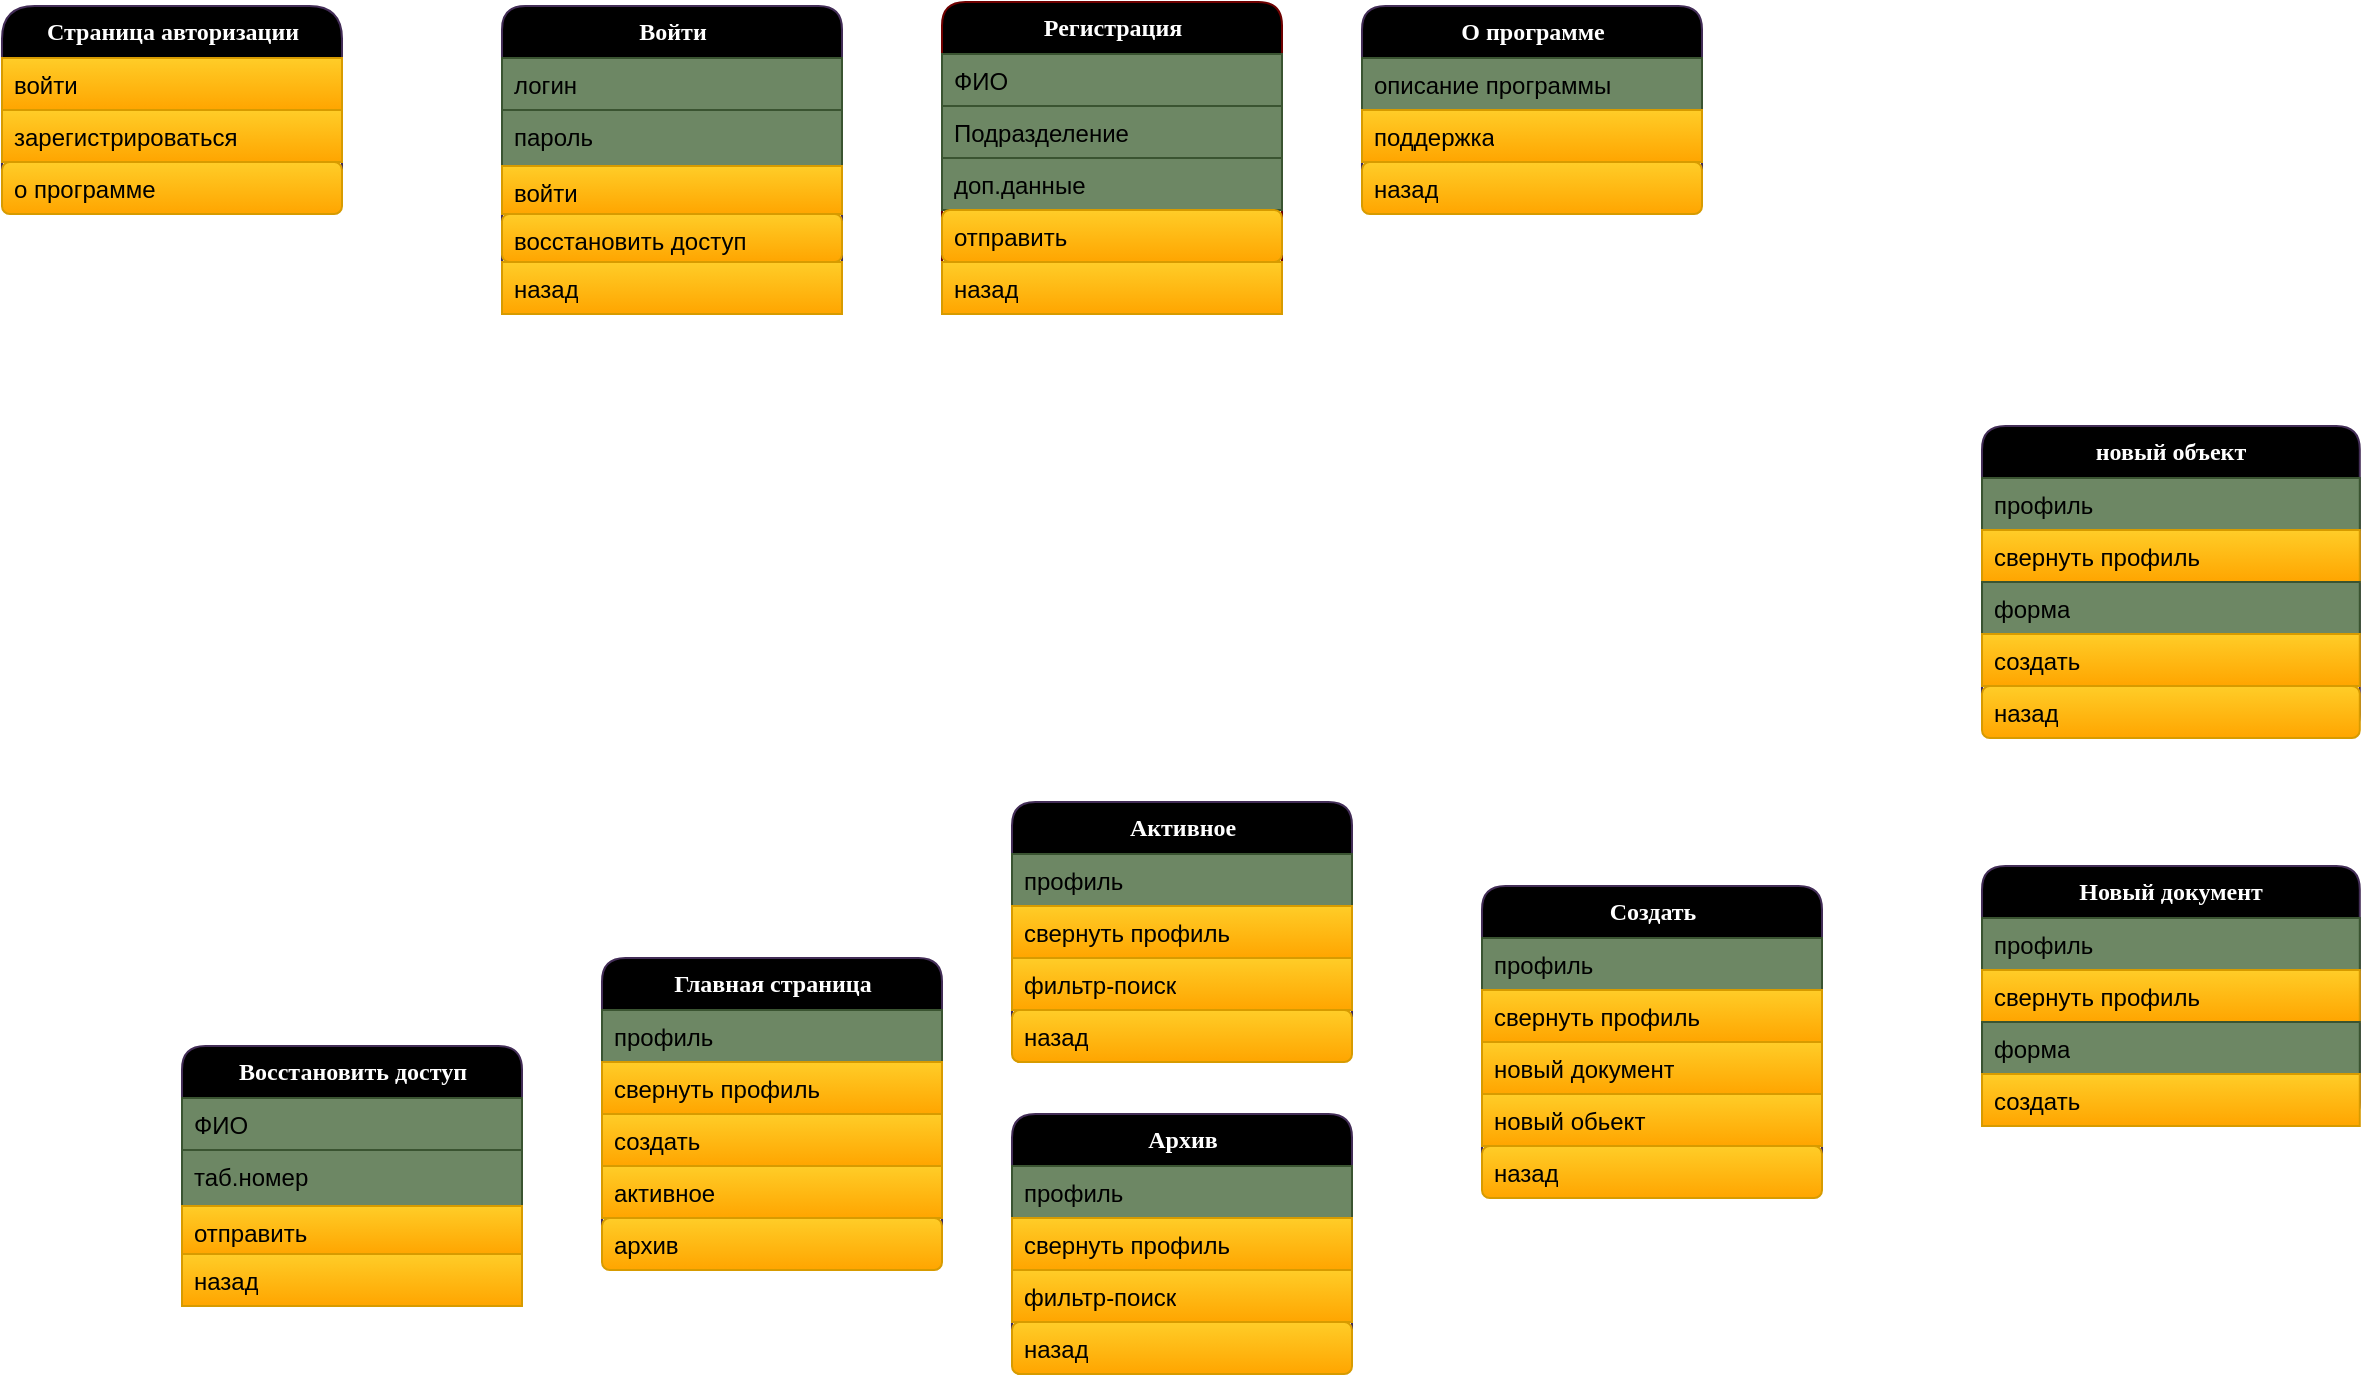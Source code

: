<mxfile version="20.3.0" type="device" pages="3"><diagram id="OkmPxzMBkg4cP26xKXwC" name="Все блоки программы"><mxGraphModel dx="899" dy="564" grid="1" gridSize="10" guides="1" tooltips="1" connect="1" arrows="1" fold="1" page="1" pageScale="1" pageWidth="1169" pageHeight="827" background="#FFFFFF" math="0" shadow="0"><root><mxCell id="0"/><mxCell id="1" style="" parent="0"/><mxCell id="EkNfR-dcNrT0VsUztw0i-1" value="Страница авторизации" style="swimlane;html=1;fontStyle=1;childLayout=stackLayout;horizontal=1;startSize=26;horizontalStack=0;resizeParent=1;resizeLast=0;collapsible=1;marginBottom=0;swimlaneFillColor=#ffffff;align=center;rounded=1;shadow=0;comic=0;labelBackgroundColor=none;strokeWidth=1;fontFamily=Verdana;fontSize=12;fillColor=#000000;fontColor=#ffffff;strokeColor=#432D57;arcSize=21;sketch=0;glass=0;" vertex="1" parent="1"><mxGeometry x="10" y="40" width="170" height="104" as="geometry"><mxRectangle x="350" y="189.95" width="190" height="30" as="alternateBounds"/></mxGeometry></mxCell><mxCell id="EkNfR-dcNrT0VsUztw0i-2" value="войти" style="text;html=1;strokeColor=#d79b00;fillColor=#ffcd28;spacingLeft=4;spacingRight=4;whiteSpace=wrap;overflow=hidden;rotatable=0;points=[[0,0.5],[1,0.5]];portConstraint=eastwest;gradientColor=#ffa500;rounded=0;" vertex="1" parent="EkNfR-dcNrT0VsUztw0i-1"><mxGeometry y="26" width="170" height="26" as="geometry"/></mxCell><mxCell id="EkNfR-dcNrT0VsUztw0i-3" value="зарегистрироваться" style="text;html=1;strokeColor=#d79b00;fillColor=#ffcd28;spacingLeft=4;spacingRight=4;whiteSpace=wrap;overflow=hidden;rotatable=0;points=[[0,0.5],[1,0.5]];portConstraint=eastwest;gradientColor=#ffa500;rounded=0;" vertex="1" parent="EkNfR-dcNrT0VsUztw0i-1"><mxGeometry y="52" width="170" height="26" as="geometry"/></mxCell><mxCell id="EkNfR-dcNrT0VsUztw0i-4" value="о программе" style="text;html=1;strokeColor=#d79b00;fillColor=#ffcd28;spacingLeft=4;spacingRight=4;whiteSpace=wrap;overflow=hidden;rotatable=0;points=[[0,0.5],[1,0.5]];portConstraint=eastwest;gradientColor=#ffa500;rounded=1;" vertex="1" parent="EkNfR-dcNrT0VsUztw0i-1"><mxGeometry y="78" width="170" height="26" as="geometry"/></mxCell><mxCell id="EkNfR-dcNrT0VsUztw0i-5" value="Регистрация" style="swimlane;html=1;fontStyle=1;childLayout=stackLayout;horizontal=1;startSize=26;horizontalStack=0;resizeParent=1;resizeLast=0;collapsible=1;marginBottom=0;swimlaneFillColor=#ffffff;align=center;rounded=1;shadow=0;comic=0;labelBackgroundColor=none;strokeWidth=1;fontFamily=Verdana;fontSize=12;fillColor=#000000;fontColor=#ffffff;strokeColor=#6F0000;" vertex="1" parent="1"><mxGeometry x="480" y="38" width="170" height="156" as="geometry"><mxRectangle x="370" y="140" width="130" height="30" as="alternateBounds"/></mxGeometry></mxCell><mxCell id="EkNfR-dcNrT0VsUztw0i-6" value="ФИО" style="text;html=1;strokeColor=#3A5431;fillColor=#6d8764;spacingLeft=4;spacingRight=4;whiteSpace=wrap;overflow=hidden;rotatable=0;points=[[0,0.5],[1,0.5]];portConstraint=eastwest;fontColor=#000000;" vertex="1" parent="EkNfR-dcNrT0VsUztw0i-5"><mxGeometry y="26" width="170" height="26" as="geometry"/></mxCell><mxCell id="EkNfR-dcNrT0VsUztw0i-7" value="Подразделение" style="text;html=1;strokeColor=#3A5431;fillColor=#6d8764;spacingLeft=4;spacingRight=4;whiteSpace=wrap;overflow=hidden;rotatable=0;points=[[0,0.5],[1,0.5]];portConstraint=eastwest;fontColor=#000000;" vertex="1" parent="EkNfR-dcNrT0VsUztw0i-5"><mxGeometry y="52" width="170" height="26" as="geometry"/></mxCell><mxCell id="EkNfR-dcNrT0VsUztw0i-8" value="доп.данные" style="text;html=1;strokeColor=#3A5431;fillColor=#6d8764;spacingLeft=4;spacingRight=4;whiteSpace=wrap;overflow=hidden;rotatable=0;points=[[0,0.5],[1,0.5]];portConstraint=eastwest;fontColor=#000000;" vertex="1" parent="EkNfR-dcNrT0VsUztw0i-5"><mxGeometry y="78" width="170" height="26" as="geometry"/></mxCell><mxCell id="EkNfR-dcNrT0VsUztw0i-9" value="отправить" style="text;html=1;strokeColor=#d79b00;fillColor=#ffcd28;spacingLeft=4;spacingRight=4;whiteSpace=wrap;overflow=hidden;rotatable=0;points=[[0,0.5],[1,0.5]];portConstraint=eastwest;gradientColor=#ffa500;rounded=1;" vertex="1" parent="EkNfR-dcNrT0VsUztw0i-5"><mxGeometry y="104" width="170" height="26" as="geometry"/></mxCell><mxCell id="EkNfR-dcNrT0VsUztw0i-10" value="назад" style="text;html=1;strokeColor=#d79b00;fillColor=#ffcd28;spacingLeft=4;spacingRight=4;whiteSpace=wrap;overflow=hidden;rotatable=0;points=[[0,0.5],[1,0.5]];portConstraint=eastwest;gradientColor=#ffa500;" vertex="1" parent="EkNfR-dcNrT0VsUztw0i-5"><mxGeometry y="130" width="170" height="26" as="geometry"/></mxCell><mxCell id="EkNfR-dcNrT0VsUztw0i-11" value="Войти" style="swimlane;html=1;fontStyle=1;childLayout=stackLayout;horizontal=1;startSize=26;fillColor=#000000;horizontalStack=0;resizeParent=1;resizeLast=0;collapsible=1;marginBottom=0;swimlaneFillColor=#ffffff;align=center;rounded=1;shadow=0;comic=0;labelBackgroundColor=none;strokeWidth=1;fontFamily=Verdana;fontSize=12;fontColor=#ffffff;strokeColor=#432D57;" vertex="1" parent="1"><mxGeometry x="260" y="40" width="170" height="154" as="geometry"/></mxCell><mxCell id="EkNfR-dcNrT0VsUztw0i-12" value="логин" style="text;html=1;strokeColor=#3A5431;fillColor=#6d8764;spacingLeft=4;spacingRight=4;whiteSpace=wrap;overflow=hidden;rotatable=0;points=[[0,0.5],[1,0.5]];portConstraint=eastwest;fontColor=#000000;" vertex="1" parent="EkNfR-dcNrT0VsUztw0i-11"><mxGeometry y="26" width="170" height="26" as="geometry"/></mxCell><mxCell id="EkNfR-dcNrT0VsUztw0i-13" value="пароль" style="text;html=1;strokeColor=#3A5431;fillColor=#6d8764;spacingLeft=4;spacingRight=4;whiteSpace=wrap;overflow=hidden;rotatable=0;points=[[0,0.5],[1,0.5]];portConstraint=eastwest;fontColor=#000000;" vertex="1" parent="EkNfR-dcNrT0VsUztw0i-11"><mxGeometry y="52" width="170" height="28" as="geometry"/></mxCell><mxCell id="EkNfR-dcNrT0VsUztw0i-14" value="войти" style="text;html=1;strokeColor=#d79b00;fillColor=#ffcd28;spacingLeft=4;spacingRight=4;whiteSpace=wrap;overflow=hidden;rotatable=0;points=[[0,0.5],[1,0.5]];portConstraint=eastwest;gradientColor=#ffa500;" vertex="1" parent="EkNfR-dcNrT0VsUztw0i-11"><mxGeometry y="80" width="170" height="24" as="geometry"/></mxCell><mxCell id="EkNfR-dcNrT0VsUztw0i-15" value="восстановить доступ" style="text;html=1;strokeColor=#d79b00;fillColor=#ffcd28;spacingLeft=4;spacingRight=4;whiteSpace=wrap;overflow=hidden;rotatable=0;points=[[0,0.5],[1,0.5]];portConstraint=eastwest;gradientColor=#ffa500;rounded=1;" vertex="1" parent="EkNfR-dcNrT0VsUztw0i-11"><mxGeometry y="104" width="170" height="24" as="geometry"/></mxCell><mxCell id="EkNfR-dcNrT0VsUztw0i-16" value="назад" style="text;html=1;strokeColor=#d79b00;fillColor=#ffcd28;spacingLeft=4;spacingRight=4;whiteSpace=wrap;overflow=hidden;rotatable=0;points=[[0,0.5],[1,0.5]];portConstraint=eastwest;gradientColor=#ffa500;" vertex="1" parent="EkNfR-dcNrT0VsUztw0i-11"><mxGeometry y="128" width="170" height="26" as="geometry"/></mxCell><mxCell id="EkNfR-dcNrT0VsUztw0i-17" value="О программе" style="swimlane;html=1;fontStyle=1;childLayout=stackLayout;horizontal=1;startSize=26;fillColor=#000000;horizontalStack=0;resizeParent=1;resizeLast=0;collapsible=1;marginBottom=0;swimlaneFillColor=#ffffff;align=center;rounded=1;shadow=0;comic=0;labelBackgroundColor=none;strokeWidth=1;fontFamily=Verdana;fontSize=12;fontColor=#ffffff;strokeColor=#432D57;" vertex="1" parent="1"><mxGeometry x="690" y="40" width="170" height="104" as="geometry"/></mxCell><mxCell id="EkNfR-dcNrT0VsUztw0i-18" value="описание программы" style="text;html=1;strokeColor=#3A5431;fillColor=#6d8764;spacingLeft=4;spacingRight=4;whiteSpace=wrap;overflow=hidden;rotatable=0;points=[[0,0.5],[1,0.5]];portConstraint=eastwest;fontColor=#000000;" vertex="1" parent="EkNfR-dcNrT0VsUztw0i-17"><mxGeometry y="26" width="170" height="26" as="geometry"/></mxCell><mxCell id="EkNfR-dcNrT0VsUztw0i-19" value="поддержка" style="text;html=1;strokeColor=#d79b00;fillColor=#ffcd28;spacingLeft=4;spacingRight=4;whiteSpace=wrap;overflow=hidden;rotatable=0;points=[[0,0.5],[1,0.5]];portConstraint=eastwest;gradientColor=#ffa500;rounded=0;" vertex="1" parent="EkNfR-dcNrT0VsUztw0i-17"><mxGeometry y="52" width="170" height="26" as="geometry"/></mxCell><mxCell id="EkNfR-dcNrT0VsUztw0i-20" value="назад" style="text;html=1;strokeColor=#d79b00;fillColor=#ffcd28;spacingLeft=4;spacingRight=4;whiteSpace=wrap;overflow=hidden;rotatable=0;points=[[0,0.5],[1,0.5]];portConstraint=eastwest;gradientColor=#ffa500;rounded=1;" vertex="1" parent="EkNfR-dcNrT0VsUztw0i-17"><mxGeometry y="78" width="170" height="26" as="geometry"/></mxCell><mxCell id="EkNfR-dcNrT0VsUztw0i-21" value="Главная страница" style="swimlane;html=1;fontStyle=1;childLayout=stackLayout;horizontal=1;startSize=26;fillColor=#000000;horizontalStack=0;resizeParent=1;resizeLast=0;collapsible=1;marginBottom=0;swimlaneFillColor=#ffffff;align=center;rounded=1;shadow=0;comic=0;labelBackgroundColor=none;strokeWidth=1;fontFamily=Verdana;fontSize=12;fontColor=#ffffff;strokeColor=#432D57;" vertex="1" parent="1"><mxGeometry x="310" y="516" width="170" height="156" as="geometry"><mxRectangle x="150" y="300" width="160" height="30" as="alternateBounds"/></mxGeometry></mxCell><mxCell id="EkNfR-dcNrT0VsUztw0i-22" value="профиль" style="text;html=1;strokeColor=#3A5431;fillColor=#6d8764;spacingLeft=4;spacingRight=4;whiteSpace=wrap;overflow=hidden;rotatable=0;points=[[0,0.5],[1,0.5]];portConstraint=eastwest;fontColor=#000000;" vertex="1" parent="EkNfR-dcNrT0VsUztw0i-21"><mxGeometry y="26" width="170" height="26" as="geometry"/></mxCell><mxCell id="EkNfR-dcNrT0VsUztw0i-23" value="свернуть профиль" style="text;html=1;strokeColor=#d79b00;fillColor=#ffcd28;spacingLeft=4;spacingRight=4;whiteSpace=wrap;overflow=hidden;rotatable=0;points=[[0,0.5],[1,0.5]];portConstraint=eastwest;gradientColor=#ffa500;" vertex="1" parent="EkNfR-dcNrT0VsUztw0i-21"><mxGeometry y="52" width="170" height="26" as="geometry"/></mxCell><mxCell id="EkNfR-dcNrT0VsUztw0i-24" value="создать" style="text;html=1;strokeColor=#d79b00;fillColor=#ffcd28;spacingLeft=4;spacingRight=4;whiteSpace=wrap;overflow=hidden;rotatable=0;points=[[0,0.5],[1,0.5]];portConstraint=eastwest;gradientColor=#ffa500;" vertex="1" parent="EkNfR-dcNrT0VsUztw0i-21"><mxGeometry y="78" width="170" height="26" as="geometry"/></mxCell><mxCell id="EkNfR-dcNrT0VsUztw0i-25" value="активное" style="text;html=1;strokeColor=#d79b00;fillColor=#ffcd28;spacingLeft=4;spacingRight=4;whiteSpace=wrap;overflow=hidden;rotatable=0;points=[[0,0.5],[1,0.5]];portConstraint=eastwest;gradientColor=#ffa500;" vertex="1" parent="EkNfR-dcNrT0VsUztw0i-21"><mxGeometry y="104" width="170" height="26" as="geometry"/></mxCell><mxCell id="EkNfR-dcNrT0VsUztw0i-26" value="архив" style="text;html=1;strokeColor=#d79b00;fillColor=#ffcd28;spacingLeft=4;spacingRight=4;whiteSpace=wrap;overflow=hidden;rotatable=0;points=[[0,0.5],[1,0.5]];portConstraint=eastwest;gradientColor=#ffa500;rounded=1;" vertex="1" parent="EkNfR-dcNrT0VsUztw0i-21"><mxGeometry y="130" width="170" height="26" as="geometry"/></mxCell><mxCell id="EkNfR-dcNrT0VsUztw0i-27" value="Активное" style="swimlane;html=1;fontStyle=1;childLayout=stackLayout;horizontal=1;startSize=26;fillColor=#000000;horizontalStack=0;resizeParent=1;resizeLast=0;collapsible=1;marginBottom=0;swimlaneFillColor=#ffffff;align=center;rounded=1;shadow=0;comic=0;labelBackgroundColor=none;strokeWidth=1;fontFamily=Verdana;fontSize=12;fontColor=#ffffff;strokeColor=#432D57;" vertex="1" parent="1"><mxGeometry x="515" y="438" width="170" height="130" as="geometry"/></mxCell><mxCell id="EkNfR-dcNrT0VsUztw0i-28" value="профиль" style="text;html=1;strokeColor=#3A5431;fillColor=#6d8764;spacingLeft=4;spacingRight=4;whiteSpace=wrap;overflow=hidden;rotatable=0;points=[[0,0.5],[1,0.5]];portConstraint=eastwest;fontColor=#000000;" vertex="1" parent="EkNfR-dcNrT0VsUztw0i-27"><mxGeometry y="26" width="170" height="26" as="geometry"/></mxCell><mxCell id="EkNfR-dcNrT0VsUztw0i-29" value="свернуть профиль" style="text;html=1;strokeColor=#d79b00;fillColor=#ffcd28;spacingLeft=4;spacingRight=4;whiteSpace=wrap;overflow=hidden;rotatable=0;points=[[0,0.5],[1,0.5]];portConstraint=eastwest;gradientColor=#ffa500;" vertex="1" parent="EkNfR-dcNrT0VsUztw0i-27"><mxGeometry y="52" width="170" height="26" as="geometry"/></mxCell><mxCell id="EkNfR-dcNrT0VsUztw0i-30" value="фильтр-поиск" style="text;html=1;strokeColor=#d79b00;fillColor=#ffcd28;spacingLeft=4;spacingRight=4;whiteSpace=wrap;overflow=hidden;rotatable=0;points=[[0,0.5],[1,0.5]];portConstraint=eastwest;gradientColor=#ffa500;rounded=0;" vertex="1" parent="EkNfR-dcNrT0VsUztw0i-27"><mxGeometry y="78" width="170" height="26" as="geometry"/></mxCell><mxCell id="EkNfR-dcNrT0VsUztw0i-31" value="назад" style="text;html=1;strokeColor=#d79b00;fillColor=#ffcd28;spacingLeft=4;spacingRight=4;whiteSpace=wrap;overflow=hidden;rotatable=0;points=[[0,0.5],[1,0.5]];portConstraint=eastwest;gradientColor=#ffa500;rounded=1;" vertex="1" parent="EkNfR-dcNrT0VsUztw0i-27"><mxGeometry y="104" width="170" height="26" as="geometry"/></mxCell><mxCell id="EkNfR-dcNrT0VsUztw0i-32" value="Архив" style="swimlane;html=1;fontStyle=1;childLayout=stackLayout;horizontal=1;startSize=26;fillColor=#000000;horizontalStack=0;resizeParent=1;resizeLast=0;collapsible=1;marginBottom=0;swimlaneFillColor=#ffffff;align=center;rounded=1;shadow=0;comic=0;labelBackgroundColor=none;strokeWidth=1;fontFamily=Verdana;fontSize=12;fontColor=#ffffff;strokeColor=#432D57;" vertex="1" parent="1"><mxGeometry x="515" y="594" width="170" height="130" as="geometry"/></mxCell><mxCell id="EkNfR-dcNrT0VsUztw0i-33" value="профиль" style="text;html=1;strokeColor=#3A5431;fillColor=#6d8764;spacingLeft=4;spacingRight=4;whiteSpace=wrap;overflow=hidden;rotatable=0;points=[[0,0.5],[1,0.5]];portConstraint=eastwest;fontColor=#000000;" vertex="1" parent="EkNfR-dcNrT0VsUztw0i-32"><mxGeometry y="26" width="170" height="26" as="geometry"/></mxCell><mxCell id="EkNfR-dcNrT0VsUztw0i-34" value="свернуть профиль" style="text;html=1;strokeColor=#d79b00;fillColor=#ffcd28;spacingLeft=4;spacingRight=4;whiteSpace=wrap;overflow=hidden;rotatable=0;points=[[0,0.5],[1,0.5]];portConstraint=eastwest;gradientColor=#ffa500;" vertex="1" parent="EkNfR-dcNrT0VsUztw0i-32"><mxGeometry y="52" width="170" height="26" as="geometry"/></mxCell><mxCell id="EkNfR-dcNrT0VsUztw0i-35" value="фильтр-поиск" style="text;html=1;strokeColor=#d79b00;fillColor=#ffcd28;spacingLeft=4;spacingRight=4;whiteSpace=wrap;overflow=hidden;rotatable=0;points=[[0,0.5],[1,0.5]];portConstraint=eastwest;gradientColor=#ffa500;" vertex="1" parent="EkNfR-dcNrT0VsUztw0i-32"><mxGeometry y="78" width="170" height="26" as="geometry"/></mxCell><mxCell id="EkNfR-dcNrT0VsUztw0i-36" value="назад" style="text;html=1;strokeColor=#d79b00;fillColor=#ffcd28;spacingLeft=4;spacingRight=4;whiteSpace=wrap;overflow=hidden;rotatable=0;points=[[0,0.5],[1,0.5]];portConstraint=eastwest;gradientColor=#ffa500;rounded=1;" vertex="1" parent="EkNfR-dcNrT0VsUztw0i-32"><mxGeometry y="104" width="170" height="26" as="geometry"/></mxCell><mxCell id="EkNfR-dcNrT0VsUztw0i-37" value="Создать" style="swimlane;html=1;fontStyle=1;childLayout=stackLayout;horizontal=1;startSize=26;fillColor=#000000;horizontalStack=0;resizeParent=1;resizeLast=0;collapsible=1;marginBottom=0;swimlaneFillColor=#ffffff;align=center;rounded=1;shadow=0;comic=0;labelBackgroundColor=none;strokeWidth=1;fontFamily=Verdana;fontSize=12;fontColor=#ffffff;strokeColor=#432D57;" vertex="1" parent="1"><mxGeometry x="750" y="480" width="170" height="156" as="geometry"><mxRectangle x="320" y="240" width="100" height="30" as="alternateBounds"/></mxGeometry></mxCell><mxCell id="EkNfR-dcNrT0VsUztw0i-38" value="профиль" style="text;html=1;strokeColor=#3A5431;fillColor=#6d8764;spacingLeft=4;spacingRight=4;whiteSpace=wrap;overflow=hidden;rotatable=0;points=[[0,0.5],[1,0.5]];portConstraint=eastwest;fontColor=#000000;" vertex="1" parent="EkNfR-dcNrT0VsUztw0i-37"><mxGeometry y="26" width="170" height="26" as="geometry"/></mxCell><mxCell id="EkNfR-dcNrT0VsUztw0i-39" value="свернуть профиль" style="text;html=1;strokeColor=#d79b00;fillColor=#ffcd28;spacingLeft=4;spacingRight=4;whiteSpace=wrap;overflow=hidden;rotatable=0;points=[[0,0.5],[1,0.5]];portConstraint=eastwest;gradientColor=#ffa500;" vertex="1" parent="EkNfR-dcNrT0VsUztw0i-37"><mxGeometry y="52" width="170" height="26" as="geometry"/></mxCell><mxCell id="EkNfR-dcNrT0VsUztw0i-40" value="новый документ" style="text;html=1;strokeColor=#d79b00;fillColor=#ffcd28;spacingLeft=4;spacingRight=4;whiteSpace=wrap;overflow=hidden;rotatable=0;points=[[0,0.5],[1,0.5]];portConstraint=eastwest;gradientColor=#ffa500;" vertex="1" parent="EkNfR-dcNrT0VsUztw0i-37"><mxGeometry y="78" width="170" height="26" as="geometry"/></mxCell><mxCell id="EkNfR-dcNrT0VsUztw0i-41" value="новый обьект" style="text;html=1;strokeColor=#d79b00;fillColor=#ffcd28;spacingLeft=4;spacingRight=4;whiteSpace=wrap;overflow=hidden;rotatable=0;points=[[0,0.5],[1,0.5]];portConstraint=eastwest;gradientColor=#ffa500;rounded=0;" vertex="1" parent="EkNfR-dcNrT0VsUztw0i-37"><mxGeometry y="104" width="170" height="26" as="geometry"/></mxCell><mxCell id="EkNfR-dcNrT0VsUztw0i-42" value="назад" style="text;html=1;strokeColor=#d79b00;fillColor=#ffcd28;spacingLeft=4;spacingRight=4;whiteSpace=wrap;overflow=hidden;rotatable=0;points=[[0,0.5],[1,0.5]];portConstraint=eastwest;gradientColor=#ffa500;rounded=1;" vertex="1" parent="EkNfR-dcNrT0VsUztw0i-37"><mxGeometry y="130" width="170" height="26" as="geometry"/></mxCell><mxCell id="EkNfR-dcNrT0VsUztw0i-43" value="Новый документ" style="swimlane;html=1;fontStyle=1;childLayout=stackLayout;horizontal=1;startSize=26;fillColor=#000000;horizontalStack=0;resizeParent=1;resizeLast=0;collapsible=1;marginBottom=0;swimlaneFillColor=#ffffff;align=center;rounded=1;shadow=0;comic=0;labelBackgroundColor=none;strokeWidth=1;fontFamily=Verdana;fontSize=12;fontColor=#ffffff;strokeColor=#432D57;" vertex="1" parent="1"><mxGeometry x="1000.004" y="470" width="188.889" height="130" as="geometry"/></mxCell><mxCell id="EkNfR-dcNrT0VsUztw0i-44" value="профиль" style="text;html=1;strokeColor=#3A5431;fillColor=#6d8764;spacingLeft=4;spacingRight=4;whiteSpace=wrap;overflow=hidden;rotatable=0;points=[[0,0.5],[1,0.5]];portConstraint=eastwest;fontColor=#000000;" vertex="1" parent="EkNfR-dcNrT0VsUztw0i-43"><mxGeometry y="26" width="188.889" height="26" as="geometry"/></mxCell><mxCell id="EkNfR-dcNrT0VsUztw0i-45" value="свернуть профиль" style="text;html=1;strokeColor=#d79b00;fillColor=#ffcd28;spacingLeft=4;spacingRight=4;whiteSpace=wrap;overflow=hidden;rotatable=0;points=[[0,0.5],[1,0.5]];portConstraint=eastwest;gradientColor=#ffa500;" vertex="1" parent="EkNfR-dcNrT0VsUztw0i-43"><mxGeometry y="52" width="188.889" height="26" as="geometry"/></mxCell><mxCell id="EkNfR-dcNrT0VsUztw0i-46" value="форма" style="text;html=1;strokeColor=#3A5431;fillColor=#6d8764;spacingLeft=4;spacingRight=4;whiteSpace=wrap;overflow=hidden;rotatable=0;points=[[0,0.5],[1,0.5]];portConstraint=eastwest;fontColor=#000000;" vertex="1" parent="EkNfR-dcNrT0VsUztw0i-43"><mxGeometry y="78" width="188.889" height="26" as="geometry"/></mxCell><mxCell id="EkNfR-dcNrT0VsUztw0i-47" value="создать" style="text;html=1;strokeColor=#d79b00;fillColor=#ffcd28;spacingLeft=4;spacingRight=4;whiteSpace=wrap;overflow=hidden;rotatable=0;points=[[0,0.5],[1,0.5]];portConstraint=eastwest;gradientColor=#ffa500;" vertex="1" parent="EkNfR-dcNrT0VsUztw0i-43"><mxGeometry y="104" width="188.889" height="26" as="geometry"/></mxCell><mxCell id="EkNfR-dcNrT0VsUztw0i-48" value="новый объект" style="swimlane;html=1;fontStyle=1;childLayout=stackLayout;horizontal=1;startSize=26;fillColor=#000000;horizontalStack=0;resizeParent=1;resizeLast=0;collapsible=1;marginBottom=0;swimlaneFillColor=#ffffff;align=center;rounded=1;shadow=0;comic=0;labelBackgroundColor=none;strokeWidth=1;fontFamily=Verdana;fontSize=12;fontColor=#ffffff;strokeColor=#432D57;" vertex="1" parent="1"><mxGeometry x="1000.004" y="250" width="188.889" height="156" as="geometry"/></mxCell><mxCell id="EkNfR-dcNrT0VsUztw0i-49" value="профиль" style="text;html=1;strokeColor=#3A5431;fillColor=#6d8764;spacingLeft=4;spacingRight=4;whiteSpace=wrap;overflow=hidden;rotatable=0;points=[[0,0.5],[1,0.5]];portConstraint=eastwest;fontColor=#000000;" vertex="1" parent="EkNfR-dcNrT0VsUztw0i-48"><mxGeometry y="26" width="188.889" height="26" as="geometry"/></mxCell><mxCell id="EkNfR-dcNrT0VsUztw0i-50" value="свернуть профиль" style="text;html=1;strokeColor=#d79b00;fillColor=#ffcd28;spacingLeft=4;spacingRight=4;whiteSpace=wrap;overflow=hidden;rotatable=0;points=[[0,0.5],[1,0.5]];portConstraint=eastwest;gradientColor=#ffa500;" vertex="1" parent="EkNfR-dcNrT0VsUztw0i-48"><mxGeometry y="52" width="188.889" height="26" as="geometry"/></mxCell><mxCell id="EkNfR-dcNrT0VsUztw0i-51" value="форма" style="text;html=1;strokeColor=#3A5431;fillColor=#6d8764;spacingLeft=4;spacingRight=4;whiteSpace=wrap;overflow=hidden;rotatable=0;points=[[0,0.5],[1,0.5]];portConstraint=eastwest;fontColor=#000000;gradientColor=none;" vertex="1" parent="EkNfR-dcNrT0VsUztw0i-48"><mxGeometry y="78" width="188.889" height="26" as="geometry"/></mxCell><mxCell id="EkNfR-dcNrT0VsUztw0i-52" value="создать" style="text;html=1;strokeColor=#d79b00;fillColor=#ffcd28;spacingLeft=4;spacingRight=4;whiteSpace=wrap;overflow=hidden;rotatable=0;points=[[0,0.5],[1,0.5]];portConstraint=eastwest;gradientColor=#ffa500;" vertex="1" parent="EkNfR-dcNrT0VsUztw0i-48"><mxGeometry y="104" width="188.889" height="26" as="geometry"/></mxCell><mxCell id="EkNfR-dcNrT0VsUztw0i-53" value="назад" style="text;html=1;strokeColor=#d79b00;fillColor=#ffcd28;spacingLeft=4;spacingRight=4;whiteSpace=wrap;overflow=hidden;rotatable=0;points=[[0,0.5],[1,0.5]];portConstraint=eastwest;gradientColor=#ffa500;rounded=1;" vertex="1" parent="EkNfR-dcNrT0VsUztw0i-48"><mxGeometry y="130" width="188.889" height="26" as="geometry"/></mxCell><mxCell id="EkNfR-dcNrT0VsUztw0i-60" value="Восстановить доступ" style="swimlane;html=1;fontStyle=1;childLayout=stackLayout;horizontal=1;startSize=26;fillColor=#000000;horizontalStack=0;resizeParent=1;resizeLast=0;collapsible=1;marginBottom=0;swimlaneFillColor=#ffffff;align=center;rounded=1;shadow=0;comic=0;labelBackgroundColor=none;strokeWidth=1;fontFamily=Verdana;fontSize=12;fontColor=#ffffff;strokeColor=#432D57;" vertex="1" parent="1"><mxGeometry x="100" y="560" width="170" height="130" as="geometry"/></mxCell><mxCell id="EkNfR-dcNrT0VsUztw0i-61" value="ФИО" style="text;html=1;strokeColor=#3A5431;fillColor=#6d8764;spacingLeft=4;spacingRight=4;whiteSpace=wrap;overflow=hidden;rotatable=0;points=[[0,0.5],[1,0.5]];portConstraint=eastwest;fontColor=#000000;" vertex="1" parent="EkNfR-dcNrT0VsUztw0i-60"><mxGeometry y="26" width="170" height="26" as="geometry"/></mxCell><mxCell id="EkNfR-dcNrT0VsUztw0i-62" value="таб.номер" style="text;html=1;strokeColor=#3A5431;fillColor=#6d8764;spacingLeft=4;spacingRight=4;whiteSpace=wrap;overflow=hidden;rotatable=0;points=[[0,0.5],[1,0.5]];portConstraint=eastwest;fontColor=#000000;" vertex="1" parent="EkNfR-dcNrT0VsUztw0i-60"><mxGeometry y="52" width="170" height="28" as="geometry"/></mxCell><mxCell id="EkNfR-dcNrT0VsUztw0i-63" value="отправить" style="text;html=1;strokeColor=#d79b00;fillColor=#ffcd28;spacingLeft=4;spacingRight=4;whiteSpace=wrap;overflow=hidden;rotatable=0;points=[[0,0.5],[1,0.5]];portConstraint=eastwest;gradientColor=#ffa500;" vertex="1" parent="EkNfR-dcNrT0VsUztw0i-60"><mxGeometry y="80" width="170" height="24" as="geometry"/></mxCell><mxCell id="EkNfR-dcNrT0VsUztw0i-65" value="назад" style="text;html=1;strokeColor=#d79b00;fillColor=#ffcd28;spacingLeft=4;spacingRight=4;whiteSpace=wrap;overflow=hidden;rotatable=0;points=[[0,0.5],[1,0.5]];portConstraint=eastwest;gradientColor=#ffa500;" vertex="1" parent="EkNfR-dcNrT0VsUztw0i-60"><mxGeometry y="104" width="170" height="26" as="geometry"/></mxCell><mxCell id="pV6yUFN4GVtwUTCz9K9W-1" value="Связь" parent="0"/></root></mxGraphModel></diagram><diagram id="b5jTI57t24XSjJOxfian" name="Авторизация"><mxGraphModel dx="1391" dy="825" grid="0" gridSize="10" guides="1" tooltips="1" connect="1" arrows="1" fold="1" page="1" pageScale="1" pageWidth="1169" pageHeight="827" math="0" shadow="0"><root><mxCell id="0"/><mxCell id="1" parent="0"/><mxCell id="lwy7x8JIr1IvDuRHk7dA-23" value="слой авторизации" parent="0"/><mxCell id="seNjxD811hpYEb4UrXMy-1" style="edgeStyle=orthogonalEdgeStyle;rounded=0;orthogonalLoop=1;jettySize=auto;html=1;exitX=0.5;exitY=0;exitDx=0;exitDy=0;entryX=0.5;entryY=0;entryDx=0;entryDy=0;" edge="1" parent="lwy7x8JIr1IvDuRHk7dA-23" source="lwy7x8JIr1IvDuRHk7dA-24" target="lwy7x8JIr1IvDuRHk7dA-34"><mxGeometry relative="1" as="geometry"/></mxCell><mxCell id="lwy7x8JIr1IvDuRHk7dA-24" value="Страница авторизации" style="swimlane;html=1;fontStyle=1;childLayout=stackLayout;horizontal=1;startSize=26;horizontalStack=0;resizeParent=1;resizeLast=0;collapsible=1;marginBottom=0;swimlaneFillColor=#ffffff;align=center;rounded=1;shadow=0;comic=0;labelBackgroundColor=none;strokeWidth=1;fontFamily=Verdana;fontSize=12;fillColor=#000000;fontColor=#ffffff;strokeColor=#432D57;arcSize=21;sketch=0;glass=0;" vertex="1" parent="lwy7x8JIr1IvDuRHk7dA-23"><mxGeometry x="80" y="80" width="170" height="104" as="geometry"><mxRectangle x="350" y="189.95" width="190" height="30" as="alternateBounds"/></mxGeometry></mxCell><mxCell id="lwy7x8JIr1IvDuRHk7dA-25" value="войти" style="text;html=1;strokeColor=#d79b00;fillColor=#ffcd28;spacingLeft=4;spacingRight=4;whiteSpace=wrap;overflow=hidden;rotatable=0;points=[[0,0.5],[1,0.5]];portConstraint=eastwest;gradientColor=#ffa500;rounded=0;" vertex="1" parent="lwy7x8JIr1IvDuRHk7dA-24"><mxGeometry y="26" width="170" height="26" as="geometry"/></mxCell><mxCell id="lwy7x8JIr1IvDuRHk7dA-26" value="зарегистрироваться" style="text;html=1;strokeColor=#d79b00;fillColor=#ffcd28;spacingLeft=4;spacingRight=4;whiteSpace=wrap;overflow=hidden;rotatable=0;points=[[0,0.5],[1,0.5]];portConstraint=eastwest;gradientColor=#ffa500;rounded=0;" vertex="1" parent="lwy7x8JIr1IvDuRHk7dA-24"><mxGeometry y="52" width="170" height="26" as="geometry"/></mxCell><mxCell id="lwy7x8JIr1IvDuRHk7dA-27" value="о программе" style="text;html=1;strokeColor=#d79b00;fillColor=#ffcd28;spacingLeft=4;spacingRight=4;whiteSpace=wrap;overflow=hidden;rotatable=0;points=[[0,0.5],[1,0.5]];portConstraint=eastwest;gradientColor=#ffa500;rounded=1;" vertex="1" parent="lwy7x8JIr1IvDuRHk7dA-24"><mxGeometry y="78" width="170" height="26" as="geometry"/></mxCell><mxCell id="seNjxD811hpYEb4UrXMy-3" style="edgeStyle=orthogonalEdgeStyle;rounded=0;orthogonalLoop=1;jettySize=auto;html=1;exitX=0.5;exitY=0;exitDx=0;exitDy=0;entryX=0.5;entryY=0;entryDx=0;entryDy=0;" edge="1" parent="lwy7x8JIr1IvDuRHk7dA-23" source="lwy7x8JIr1IvDuRHk7dA-28" target="lwy7x8JIr1IvDuRHk7dA-40"><mxGeometry relative="1" as="geometry"><Array as="points"><mxPoint x="645" y="60"/><mxPoint x="885" y="60"/></Array></mxGeometry></mxCell><mxCell id="lwy7x8JIr1IvDuRHk7dA-28" value="Регистрация" style="swimlane;html=1;fontStyle=1;childLayout=stackLayout;horizontal=1;startSize=26;horizontalStack=0;resizeParent=1;resizeLast=0;collapsible=1;marginBottom=0;swimlaneFillColor=#ffffff;align=center;rounded=1;shadow=0;comic=0;labelBackgroundColor=none;strokeWidth=1;fontFamily=Verdana;fontSize=12;fillColor=#000000;fontColor=#ffffff;strokeColor=#6F0000;" vertex="1" parent="lwy7x8JIr1IvDuRHk7dA-23"><mxGeometry x="560" y="78" width="170" height="156" as="geometry"><mxRectangle x="370" y="140" width="130" height="30" as="alternateBounds"/></mxGeometry></mxCell><mxCell id="lwy7x8JIr1IvDuRHk7dA-29" value="ФИО" style="text;html=1;strokeColor=#3A5431;fillColor=#6d8764;spacingLeft=4;spacingRight=4;whiteSpace=wrap;overflow=hidden;rotatable=0;points=[[0,0.5],[1,0.5]];portConstraint=eastwest;fontColor=#000000;" vertex="1" parent="lwy7x8JIr1IvDuRHk7dA-28"><mxGeometry y="26" width="170" height="26" as="geometry"/></mxCell><mxCell id="lwy7x8JIr1IvDuRHk7dA-30" value="Подразделение" style="text;html=1;strokeColor=#3A5431;fillColor=#6d8764;spacingLeft=4;spacingRight=4;whiteSpace=wrap;overflow=hidden;rotatable=0;points=[[0,0.5],[1,0.5]];portConstraint=eastwest;fontColor=#000000;" vertex="1" parent="lwy7x8JIr1IvDuRHk7dA-28"><mxGeometry y="52" width="170" height="26" as="geometry"/></mxCell><mxCell id="lwy7x8JIr1IvDuRHk7dA-31" value="доп.данные" style="text;html=1;strokeColor=#3A5431;fillColor=#6d8764;spacingLeft=4;spacingRight=4;whiteSpace=wrap;overflow=hidden;rotatable=0;points=[[0,0.5],[1,0.5]];portConstraint=eastwest;fontColor=#000000;" vertex="1" parent="lwy7x8JIr1IvDuRHk7dA-28"><mxGeometry y="78" width="170" height="26" as="geometry"/></mxCell><mxCell id="lwy7x8JIr1IvDuRHk7dA-32" value="отправить" style="text;html=1;strokeColor=#d79b00;fillColor=#ffcd28;spacingLeft=4;spacingRight=4;whiteSpace=wrap;overflow=hidden;rotatable=0;points=[[0,0.5],[1,0.5]];portConstraint=eastwest;gradientColor=#ffa500;rounded=1;" vertex="1" parent="lwy7x8JIr1IvDuRHk7dA-28"><mxGeometry y="104" width="170" height="26" as="geometry"/></mxCell><mxCell id="lwy7x8JIr1IvDuRHk7dA-33" value="назад" style="text;html=1;strokeColor=#d79b00;fillColor=#ffcd28;spacingLeft=4;spacingRight=4;whiteSpace=wrap;overflow=hidden;rotatable=0;points=[[0,0.5],[1,0.5]];portConstraint=eastwest;gradientColor=#ffa500;spacingBottom=0;" vertex="1" parent="lwy7x8JIr1IvDuRHk7dA-28"><mxGeometry y="130" width="170" height="26" as="geometry"/></mxCell><mxCell id="seNjxD811hpYEb4UrXMy-2" style="edgeStyle=orthogonalEdgeStyle;rounded=0;orthogonalLoop=1;jettySize=auto;html=1;exitX=0.5;exitY=0;exitDx=0;exitDy=0;entryX=0.5;entryY=0;entryDx=0;entryDy=0;" edge="1" parent="lwy7x8JIr1IvDuRHk7dA-23" source="lwy7x8JIr1IvDuRHk7dA-34" target="lwy7x8JIr1IvDuRHk7dA-28"><mxGeometry relative="1" as="geometry"><Array as="points"><mxPoint x="405" y="60"/><mxPoint x="645" y="60"/></Array></mxGeometry></mxCell><mxCell id="lwy7x8JIr1IvDuRHk7dA-34" value="Войти" style="swimlane;html=1;fontStyle=1;childLayout=stackLayout;horizontal=1;startSize=26;fillColor=#000000;horizontalStack=0;resizeParent=1;resizeLast=0;collapsible=1;marginBottom=0;swimlaneFillColor=#ffffff;align=center;rounded=1;shadow=0;comic=0;labelBackgroundColor=none;strokeWidth=1;fontFamily=Verdana;fontSize=12;fontColor=#ffffff;strokeColor=#432D57;" vertex="1" parent="lwy7x8JIr1IvDuRHk7dA-23"><mxGeometry x="320" y="80" width="170" height="154" as="geometry"/></mxCell><mxCell id="lwy7x8JIr1IvDuRHk7dA-35" value="логин" style="text;html=1;strokeColor=#3A5431;fillColor=#6d8764;spacingLeft=4;spacingRight=4;whiteSpace=wrap;overflow=hidden;rotatable=0;points=[[0,0.5],[1,0.5]];portConstraint=eastwest;fontColor=#000000;" vertex="1" parent="lwy7x8JIr1IvDuRHk7dA-34"><mxGeometry y="26" width="170" height="26" as="geometry"/></mxCell><mxCell id="lwy7x8JIr1IvDuRHk7dA-36" value="пароль" style="text;html=1;strokeColor=#3A5431;fillColor=#6d8764;spacingLeft=4;spacingRight=4;whiteSpace=wrap;overflow=hidden;rotatable=0;points=[[0,0.5],[1,0.5]];portConstraint=eastwest;fontColor=#000000;" vertex="1" parent="lwy7x8JIr1IvDuRHk7dA-34"><mxGeometry y="52" width="170" height="28" as="geometry"/></mxCell><mxCell id="lwy7x8JIr1IvDuRHk7dA-37" value="войти" style="text;html=1;strokeColor=#d79b00;fillColor=#ffcd28;spacingLeft=4;spacingRight=4;whiteSpace=wrap;overflow=hidden;rotatable=0;points=[[0,0.5],[1,0.5]];portConstraint=eastwest;gradientColor=#ffa500;" vertex="1" parent="lwy7x8JIr1IvDuRHk7dA-34"><mxGeometry y="80" width="170" height="24" as="geometry"/></mxCell><mxCell id="lwy7x8JIr1IvDuRHk7dA-38" value="восстановить доступ" style="text;html=1;strokeColor=#d79b00;fillColor=#ffcd28;spacingLeft=4;spacingRight=4;whiteSpace=wrap;overflow=hidden;rotatable=0;points=[[0,0.5],[1,0.5]];portConstraint=eastwest;gradientColor=#ffa500;rounded=1;" vertex="1" parent="lwy7x8JIr1IvDuRHk7dA-34"><mxGeometry y="104" width="170" height="24" as="geometry"/></mxCell><mxCell id="lwy7x8JIr1IvDuRHk7dA-39" value="назад" style="text;html=1;strokeColor=#d79b00;fillColor=#ffcd28;spacingLeft=4;spacingRight=4;whiteSpace=wrap;overflow=hidden;rotatable=0;points=[[0,0.5],[1,0.5]];portConstraint=eastwest;gradientColor=#ffa500;" vertex="1" parent="lwy7x8JIr1IvDuRHk7dA-34"><mxGeometry y="128" width="170" height="26" as="geometry"/></mxCell><mxCell id="lwy7x8JIr1IvDuRHk7dA-40" value="О программе" style="swimlane;html=1;fontStyle=1;childLayout=stackLayout;horizontal=1;startSize=26;fillColor=#000000;horizontalStack=0;resizeParent=1;resizeLast=0;collapsible=1;marginBottom=0;swimlaneFillColor=#ffffff;align=center;rounded=1;shadow=0;comic=0;labelBackgroundColor=none;strokeWidth=1;fontFamily=Verdana;fontSize=12;fontColor=#ffffff;strokeColor=#432D57;" vertex="1" parent="lwy7x8JIr1IvDuRHk7dA-23"><mxGeometry x="800" y="80" width="170" height="104" as="geometry"/></mxCell><mxCell id="lwy7x8JIr1IvDuRHk7dA-41" value="описание программы" style="text;html=1;strokeColor=#3A5431;fillColor=#6d8764;spacingLeft=4;spacingRight=4;whiteSpace=wrap;overflow=hidden;rotatable=0;points=[[0,0.5],[1,0.5]];portConstraint=eastwest;fontColor=#000000;" vertex="1" parent="lwy7x8JIr1IvDuRHk7dA-40"><mxGeometry y="26" width="170" height="26" as="geometry"/></mxCell><mxCell id="lwy7x8JIr1IvDuRHk7dA-42" value="поддержка" style="text;html=1;strokeColor=#d79b00;fillColor=#ffcd28;spacingLeft=4;spacingRight=4;whiteSpace=wrap;overflow=hidden;rotatable=0;points=[[0,0.5],[1,0.5]];portConstraint=eastwest;gradientColor=#ffa500;rounded=0;" vertex="1" parent="lwy7x8JIr1IvDuRHk7dA-40"><mxGeometry y="52" width="170" height="26" as="geometry"/></mxCell><mxCell id="lwy7x8JIr1IvDuRHk7dA-43" value="назад" style="text;html=1;strokeColor=#d79b00;fillColor=#ffcd28;spacingLeft=4;spacingRight=4;whiteSpace=wrap;overflow=hidden;rotatable=0;points=[[0,0.5],[1,0.5]];portConstraint=eastwest;gradientColor=#ffa500;rounded=1;" vertex="1" parent="lwy7x8JIr1IvDuRHk7dA-40"><mxGeometry y="78" width="170" height="26" as="geometry"/></mxCell><mxCell id="34UAerLv5BKpeoxZDC3v-1" value="Восстановить доступ" style="swimlane;html=1;fontStyle=1;childLayout=stackLayout;horizontal=1;startSize=26;fillColor=#000000;horizontalStack=0;resizeParent=1;resizeLast=0;collapsible=1;marginBottom=0;swimlaneFillColor=#ffffff;align=center;rounded=1;shadow=0;comic=0;labelBackgroundColor=none;strokeWidth=1;fontFamily=Verdana;fontSize=12;fontColor=#ffffff;strokeColor=#432D57;" vertex="1" parent="lwy7x8JIr1IvDuRHk7dA-23"><mxGeometry x="320" y="320" width="170" height="130" as="geometry"/></mxCell><mxCell id="34UAerLv5BKpeoxZDC3v-2" value="ФИО" style="text;html=1;strokeColor=#3A5431;fillColor=#6d8764;spacingLeft=4;spacingRight=4;whiteSpace=wrap;overflow=hidden;rotatable=0;points=[[0,0.5],[1,0.5]];portConstraint=eastwest;fontColor=#000000;" vertex="1" parent="34UAerLv5BKpeoxZDC3v-1"><mxGeometry y="26" width="170" height="26" as="geometry"/></mxCell><mxCell id="34UAerLv5BKpeoxZDC3v-3" value="таб.номер" style="text;html=1;strokeColor=#3A5431;fillColor=#6d8764;spacingLeft=4;spacingRight=4;whiteSpace=wrap;overflow=hidden;rotatable=0;points=[[0,0.5],[1,0.5]];portConstraint=eastwest;fontColor=#000000;" vertex="1" parent="34UAerLv5BKpeoxZDC3v-1"><mxGeometry y="52" width="170" height="28" as="geometry"/></mxCell><mxCell id="34UAerLv5BKpeoxZDC3v-4" value="отправить" style="text;html=1;strokeColor=#d79b00;fillColor=#ffcd28;spacingLeft=4;spacingRight=4;whiteSpace=wrap;overflow=hidden;rotatable=0;points=[[0,0.5],[1,0.5]];portConstraint=eastwest;gradientColor=#ffa500;" vertex="1" parent="34UAerLv5BKpeoxZDC3v-1"><mxGeometry y="80" width="170" height="24" as="geometry"/></mxCell><mxCell id="34UAerLv5BKpeoxZDC3v-5" value="назад" style="text;html=1;strokeColor=#d79b00;fillColor=#ffcd28;spacingLeft=4;spacingRight=4;whiteSpace=wrap;overflow=hidden;rotatable=0;points=[[0,0.5],[1,0.5]];portConstraint=eastwest;gradientColor=#ffa500;" vertex="1" parent="34UAerLv5BKpeoxZDC3v-1"><mxGeometry y="104" width="170" height="26" as="geometry"/></mxCell><mxCell id="seNjxD811hpYEb4UrXMy-4" style="edgeStyle=orthogonalEdgeStyle;rounded=0;orthogonalLoop=1;jettySize=auto;html=1;exitX=0.5;exitY=0;exitDx=0;exitDy=0;entryX=0.5;entryY=0;entryDx=0;entryDy=0;" edge="1" parent="lwy7x8JIr1IvDuRHk7dA-23" source="34UAerLv5BKpeoxZDC3v-6" target="34UAerLv5BKpeoxZDC3v-1"><mxGeometry relative="1" as="geometry"/></mxCell><mxCell id="34UAerLv5BKpeoxZDC3v-6" value="Войти" style="swimlane;html=1;fontStyle=1;childLayout=stackLayout;horizontal=1;startSize=26;fillColor=#000000;horizontalStack=0;resizeParent=1;resizeLast=0;collapsible=1;marginBottom=0;swimlaneFillColor=#ffffff;align=center;rounded=1;shadow=0;comic=0;labelBackgroundColor=none;strokeWidth=1;fontFamily=Verdana;fontSize=12;fontColor=#ffffff;strokeColor=#432D57;" vertex="1" parent="lwy7x8JIr1IvDuRHk7dA-23"><mxGeometry x="80" y="320" width="170" height="154" as="geometry"/></mxCell><mxCell id="34UAerLv5BKpeoxZDC3v-7" value="логин" style="text;html=1;strokeColor=#3A5431;fillColor=#6d8764;spacingLeft=4;spacingRight=4;whiteSpace=wrap;overflow=hidden;rotatable=0;points=[[0,0.5],[1,0.5]];portConstraint=eastwest;fontColor=#000000;" vertex="1" parent="34UAerLv5BKpeoxZDC3v-6"><mxGeometry y="26" width="170" height="26" as="geometry"/></mxCell><mxCell id="34UAerLv5BKpeoxZDC3v-8" value="пароль" style="text;html=1;strokeColor=#3A5431;fillColor=#6d8764;spacingLeft=4;spacingRight=4;whiteSpace=wrap;overflow=hidden;rotatable=0;points=[[0,0.5],[1,0.5]];portConstraint=eastwest;fontColor=#000000;" vertex="1" parent="34UAerLv5BKpeoxZDC3v-6"><mxGeometry y="52" width="170" height="28" as="geometry"/></mxCell><mxCell id="34UAerLv5BKpeoxZDC3v-9" value="войти" style="text;html=1;strokeColor=#d79b00;fillColor=#ffcd28;spacingLeft=4;spacingRight=4;whiteSpace=wrap;overflow=hidden;rotatable=0;points=[[0,0.5],[1,0.5]];portConstraint=eastwest;gradientColor=#ffa500;" vertex="1" parent="34UAerLv5BKpeoxZDC3v-6"><mxGeometry y="80" width="170" height="24" as="geometry"/></mxCell><mxCell id="34UAerLv5BKpeoxZDC3v-10" value="восстановить доступ" style="text;html=1;strokeColor=#d79b00;fillColor=#ffcd28;spacingLeft=4;spacingRight=4;whiteSpace=wrap;overflow=hidden;rotatable=0;points=[[0,0.5],[1,0.5]];portConstraint=eastwest;gradientColor=#ffa500;rounded=1;" vertex="1" parent="34UAerLv5BKpeoxZDC3v-6"><mxGeometry y="104" width="170" height="24" as="geometry"/></mxCell><mxCell id="34UAerLv5BKpeoxZDC3v-11" value="назад" style="text;html=1;strokeColor=#d79b00;fillColor=#ffcd28;spacingLeft=4;spacingRight=4;whiteSpace=wrap;overflow=hidden;rotatable=0;points=[[0,0.5],[1,0.5]];portConstraint=eastwest;gradientColor=#ffa500;" vertex="1" parent="34UAerLv5BKpeoxZDC3v-6"><mxGeometry y="128" width="170" height="26" as="geometry"/></mxCell></root></mxGraphModel></diagram><diagram id="mefyZi9G21_dbBIb6aH2" name="главная страница"><mxGraphModel dx="1244" dy="543" grid="0" gridSize="10" guides="1" tooltips="1" connect="1" arrows="1" fold="1" page="1" pageScale="1" pageWidth="1169" pageHeight="827" math="0" shadow="0"><root><mxCell id="0"/><mxCell id="1" parent="0"/><mxCell id="nXWNrg6HndFNFSTtUSRM-1" value="структура главной страницы" parent="0"/><mxCell id="yURxiuwAbn8SGzxZlNeg-2" style="edgeStyle=orthogonalEdgeStyle;rounded=0;orthogonalLoop=1;jettySize=auto;html=1;exitX=0.5;exitY=0;exitDx=0;exitDy=0;entryX=0.5;entryY=0;entryDx=0;entryDy=0;" edge="1" parent="nXWNrg6HndFNFSTtUSRM-1" source="PccfPF3gSXn1Qr5WRlYb-1" target="PccfPF3gSXn1Qr5WRlYb-17"><mxGeometry relative="1" as="geometry"><Array as="points"><mxPoint x="165" y="50"/><mxPoint x="405" y="50"/></Array></mxGeometry></mxCell><mxCell id="PccfPF3gSXn1Qr5WRlYb-1" value="Главная страница" style="swimlane;html=1;fontStyle=1;childLayout=stackLayout;horizontal=1;startSize=26;fillColor=#000000;horizontalStack=0;resizeParent=1;resizeLast=0;collapsible=1;marginBottom=0;swimlaneFillColor=#ffffff;align=center;rounded=1;shadow=0;comic=0;labelBackgroundColor=none;strokeWidth=1;fontFamily=Verdana;fontSize=12;fontColor=#ffffff;strokeColor=#432D57;" vertex="1" parent="nXWNrg6HndFNFSTtUSRM-1"><mxGeometry x="80" y="80" width="170" height="156" as="geometry"><mxRectangle x="150" y="300" width="160" height="30" as="alternateBounds"/></mxGeometry></mxCell><mxCell id="PccfPF3gSXn1Qr5WRlYb-2" value="профиль" style="text;html=1;strokeColor=#3A5431;fillColor=#6d8764;spacingLeft=4;spacingRight=4;whiteSpace=wrap;overflow=hidden;rotatable=0;points=[[0,0.5],[1,0.5]];portConstraint=eastwest;fontColor=#000000;" vertex="1" parent="PccfPF3gSXn1Qr5WRlYb-1"><mxGeometry y="26" width="170" height="26" as="geometry"/></mxCell><mxCell id="PccfPF3gSXn1Qr5WRlYb-3" value="свернуть профиль" style="text;html=1;strokeColor=#d79b00;fillColor=#ffcd28;spacingLeft=4;spacingRight=4;whiteSpace=wrap;overflow=hidden;rotatable=0;points=[[0,0.5],[1,0.5]];portConstraint=eastwest;gradientColor=#ffa500;" vertex="1" parent="PccfPF3gSXn1Qr5WRlYb-1"><mxGeometry y="52" width="170" height="26" as="geometry"/></mxCell><mxCell id="PccfPF3gSXn1Qr5WRlYb-4" value="создать" style="text;html=1;strokeColor=#d79b00;fillColor=#ffcd28;spacingLeft=4;spacingRight=4;whiteSpace=wrap;overflow=hidden;rotatable=0;points=[[0,0.5],[1,0.5]];portConstraint=eastwest;gradientColor=#ffa500;" vertex="1" parent="PccfPF3gSXn1Qr5WRlYb-1"><mxGeometry y="78" width="170" height="26" as="geometry"/></mxCell><mxCell id="PccfPF3gSXn1Qr5WRlYb-5" value="активное" style="text;html=1;strokeColor=#d79b00;fillColor=#ffcd28;spacingLeft=4;spacingRight=4;whiteSpace=wrap;overflow=hidden;rotatable=0;points=[[0,0.5],[1,0.5]];portConstraint=eastwest;gradientColor=#ffa500;" vertex="1" parent="PccfPF3gSXn1Qr5WRlYb-1"><mxGeometry y="104" width="170" height="26" as="geometry"/></mxCell><mxCell id="PccfPF3gSXn1Qr5WRlYb-6" value="архив" style="text;html=1;strokeColor=#d79b00;fillColor=#ffcd28;spacingLeft=4;spacingRight=4;whiteSpace=wrap;overflow=hidden;rotatable=0;points=[[0,0.5],[1,0.5]];portConstraint=eastwest;gradientColor=#ffa500;rounded=1;" vertex="1" parent="PccfPF3gSXn1Qr5WRlYb-1"><mxGeometry y="130" width="170" height="26" as="geometry"/></mxCell><mxCell id="yURxiuwAbn8SGzxZlNeg-4" style="edgeStyle=orthogonalEdgeStyle;rounded=0;orthogonalLoop=1;jettySize=auto;html=1;exitX=0.5;exitY=0;exitDx=0;exitDy=0;entryX=0.5;entryY=0;entryDx=0;entryDy=0;" edge="1" parent="nXWNrg6HndFNFSTtUSRM-1" source="PccfPF3gSXn1Qr5WRlYb-7" target="PccfPF3gSXn1Qr5WRlYb-12"><mxGeometry relative="1" as="geometry"><Array as="points"><mxPoint x="640" y="50"/><mxPoint x="885" y="50"/></Array></mxGeometry></mxCell><mxCell id="PccfPF3gSXn1Qr5WRlYb-7" value="Активное" style="swimlane;html=1;fontStyle=1;childLayout=stackLayout;horizontal=1;startSize=26;fillColor=#000000;horizontalStack=0;resizeParent=1;resizeLast=0;collapsible=1;marginBottom=0;swimlaneFillColor=#ffffff;align=center;rounded=1;shadow=0;comic=0;labelBackgroundColor=none;strokeWidth=1;fontFamily=Verdana;fontSize=12;fontColor=#ffffff;strokeColor=#432D57;" vertex="1" parent="nXWNrg6HndFNFSTtUSRM-1"><mxGeometry x="555" y="80" width="170" height="130" as="geometry"/></mxCell><mxCell id="PccfPF3gSXn1Qr5WRlYb-8" value="профиль" style="text;html=1;strokeColor=#3A5431;fillColor=#6d8764;spacingLeft=4;spacingRight=4;whiteSpace=wrap;overflow=hidden;rotatable=0;points=[[0,0.5],[1,0.5]];portConstraint=eastwest;fontColor=#000000;" vertex="1" parent="PccfPF3gSXn1Qr5WRlYb-7"><mxGeometry y="26" width="170" height="26" as="geometry"/></mxCell><mxCell id="PccfPF3gSXn1Qr5WRlYb-9" value="свернуть профиль" style="text;html=1;strokeColor=#d79b00;fillColor=#ffcd28;spacingLeft=4;spacingRight=4;whiteSpace=wrap;overflow=hidden;rotatable=0;points=[[0,0.5],[1,0.5]];portConstraint=eastwest;gradientColor=#ffa500;" vertex="1" parent="PccfPF3gSXn1Qr5WRlYb-7"><mxGeometry y="52" width="170" height="26" as="geometry"/></mxCell><mxCell id="PccfPF3gSXn1Qr5WRlYb-10" value="фильтр-поиск" style="text;html=1;strokeColor=#d79b00;fillColor=#ffcd28;spacingLeft=4;spacingRight=4;whiteSpace=wrap;overflow=hidden;rotatable=0;points=[[0,0.5],[1,0.5]];portConstraint=eastwest;gradientColor=#ffa500;rounded=0;" vertex="1" parent="PccfPF3gSXn1Qr5WRlYb-7"><mxGeometry y="78" width="170" height="26" as="geometry"/></mxCell><mxCell id="PccfPF3gSXn1Qr5WRlYb-11" value="назад" style="text;html=1;strokeColor=#d79b00;fillColor=#ffcd28;spacingLeft=4;spacingRight=4;whiteSpace=wrap;overflow=hidden;rotatable=0;points=[[0,0.5],[1,0.5]];portConstraint=eastwest;gradientColor=#ffa500;rounded=1;" vertex="1" parent="PccfPF3gSXn1Qr5WRlYb-7"><mxGeometry y="104" width="170" height="26" as="geometry"/></mxCell><mxCell id="PccfPF3gSXn1Qr5WRlYb-12" value="Архив" style="swimlane;html=1;fontStyle=1;childLayout=stackLayout;horizontal=1;startSize=26;fillColor=#000000;horizontalStack=0;resizeParent=1;resizeLast=0;collapsible=1;marginBottom=0;swimlaneFillColor=#ffffff;align=center;rounded=1;shadow=0;comic=0;labelBackgroundColor=none;strokeWidth=1;fontFamily=Verdana;fontSize=12;fontColor=#ffffff;strokeColor=#432D57;" vertex="1" parent="nXWNrg6HndFNFSTtUSRM-1"><mxGeometry x="800" y="80" width="170" height="130" as="geometry"/></mxCell><mxCell id="PccfPF3gSXn1Qr5WRlYb-13" value="профиль" style="text;html=1;strokeColor=#3A5431;fillColor=#6d8764;spacingLeft=4;spacingRight=4;whiteSpace=wrap;overflow=hidden;rotatable=0;points=[[0,0.5],[1,0.5]];portConstraint=eastwest;fontColor=#000000;" vertex="1" parent="PccfPF3gSXn1Qr5WRlYb-12"><mxGeometry y="26" width="170" height="26" as="geometry"/></mxCell><mxCell id="PccfPF3gSXn1Qr5WRlYb-14" value="свернуть профиль" style="text;html=1;strokeColor=#d79b00;fillColor=#ffcd28;spacingLeft=4;spacingRight=4;whiteSpace=wrap;overflow=hidden;rotatable=0;points=[[0,0.5],[1,0.5]];portConstraint=eastwest;gradientColor=#ffa500;" vertex="1" parent="PccfPF3gSXn1Qr5WRlYb-12"><mxGeometry y="52" width="170" height="26" as="geometry"/></mxCell><mxCell id="PccfPF3gSXn1Qr5WRlYb-15" value="фильтр-поиск" style="text;html=1;strokeColor=#d79b00;fillColor=#ffcd28;spacingLeft=4;spacingRight=4;whiteSpace=wrap;overflow=hidden;rotatable=0;points=[[0,0.5],[1,0.5]];portConstraint=eastwest;gradientColor=#ffa500;" vertex="1" parent="PccfPF3gSXn1Qr5WRlYb-12"><mxGeometry y="78" width="170" height="26" as="geometry"/></mxCell><mxCell id="PccfPF3gSXn1Qr5WRlYb-16" value="назад" style="text;html=1;strokeColor=#d79b00;fillColor=#ffcd28;spacingLeft=4;spacingRight=4;whiteSpace=wrap;overflow=hidden;rotatable=0;points=[[0,0.5],[1,0.5]];portConstraint=eastwest;gradientColor=#ffa500;rounded=1;" vertex="1" parent="PccfPF3gSXn1Qr5WRlYb-12"><mxGeometry y="104" width="170" height="26" as="geometry"/></mxCell><mxCell id="yURxiuwAbn8SGzxZlNeg-3" style="edgeStyle=orthogonalEdgeStyle;rounded=0;orthogonalLoop=1;jettySize=auto;html=1;exitX=0.5;exitY=0;exitDx=0;exitDy=0;entryX=0.5;entryY=0;entryDx=0;entryDy=0;" edge="1" parent="nXWNrg6HndFNFSTtUSRM-1" source="PccfPF3gSXn1Qr5WRlYb-17" target="PccfPF3gSXn1Qr5WRlYb-7"><mxGeometry relative="1" as="geometry"><Array as="points"><mxPoint x="405" y="50"/><mxPoint x="640" y="50"/></Array></mxGeometry></mxCell><mxCell id="PccfPF3gSXn1Qr5WRlYb-17" value="Создать" style="swimlane;html=1;fontStyle=1;childLayout=stackLayout;horizontal=1;startSize=26;fillColor=#000000;horizontalStack=0;resizeParent=1;resizeLast=0;collapsible=1;marginBottom=0;swimlaneFillColor=#ffffff;align=center;rounded=1;shadow=0;comic=0;labelBackgroundColor=none;strokeWidth=1;fontFamily=Verdana;fontSize=12;fontColor=#ffffff;strokeColor=#432D57;" vertex="1" parent="nXWNrg6HndFNFSTtUSRM-1"><mxGeometry x="320" y="80" width="170" height="156" as="geometry"><mxRectangle x="320" y="240" width="100" height="30" as="alternateBounds"/></mxGeometry></mxCell><mxCell id="PccfPF3gSXn1Qr5WRlYb-18" value="профиль" style="text;html=1;strokeColor=#3A5431;fillColor=#6d8764;spacingLeft=4;spacingRight=4;whiteSpace=wrap;overflow=hidden;rotatable=0;points=[[0,0.5],[1,0.5]];portConstraint=eastwest;fontColor=#000000;" vertex="1" parent="PccfPF3gSXn1Qr5WRlYb-17"><mxGeometry y="26" width="170" height="26" as="geometry"/></mxCell><mxCell id="PccfPF3gSXn1Qr5WRlYb-19" value="свернуть профиль" style="text;html=1;strokeColor=#d79b00;fillColor=#ffcd28;spacingLeft=4;spacingRight=4;whiteSpace=wrap;overflow=hidden;rotatable=0;points=[[0,0.5],[1,0.5]];portConstraint=eastwest;gradientColor=#ffa500;" vertex="1" parent="PccfPF3gSXn1Qr5WRlYb-17"><mxGeometry y="52" width="170" height="26" as="geometry"/></mxCell><mxCell id="PccfPF3gSXn1Qr5WRlYb-20" value="новый документ" style="text;html=1;strokeColor=#d79b00;fillColor=#ffcd28;spacingLeft=4;spacingRight=4;whiteSpace=wrap;overflow=hidden;rotatable=0;points=[[0,0.5],[1,0.5]];portConstraint=eastwest;gradientColor=#ffa500;" vertex="1" parent="PccfPF3gSXn1Qr5WRlYb-17"><mxGeometry y="78" width="170" height="26" as="geometry"/></mxCell><mxCell id="PccfPF3gSXn1Qr5WRlYb-21" value="новый обьект" style="text;html=1;strokeColor=#d79b00;fillColor=#ffcd28;spacingLeft=4;spacingRight=4;whiteSpace=wrap;overflow=hidden;rotatable=0;points=[[0,0.5],[1,0.5]];portConstraint=eastwest;gradientColor=#ffa500;rounded=0;" vertex="1" parent="PccfPF3gSXn1Qr5WRlYb-17"><mxGeometry y="104" width="170" height="26" as="geometry"/></mxCell><mxCell id="PccfPF3gSXn1Qr5WRlYb-22" value="назад" style="text;html=1;strokeColor=#d79b00;fillColor=#ffcd28;spacingLeft=4;spacingRight=4;whiteSpace=wrap;overflow=hidden;rotatable=0;points=[[0,0.5],[1,0.5]];portConstraint=eastwest;gradientColor=#ffa500;rounded=1;" vertex="1" parent="PccfPF3gSXn1Qr5WRlYb-17"><mxGeometry y="130" width="170" height="26" as="geometry"/></mxCell><mxCell id="07-DXHm7I0RFdUycu6p--1" value="Новый документ" style="swimlane;html=1;fontStyle=1;childLayout=stackLayout;horizontal=1;startSize=26;fillColor=#000000;horizontalStack=0;resizeParent=1;resizeLast=0;collapsible=1;marginBottom=0;swimlaneFillColor=#ffffff;align=center;rounded=1;shadow=0;comic=0;labelBackgroundColor=none;strokeWidth=1;fontFamily=Verdana;fontSize=12;fontColor=#ffffff;strokeColor=#432D57;" vertex="1" parent="nXWNrg6HndFNFSTtUSRM-1"><mxGeometry x="560.004" y="320" width="188.889" height="130" as="geometry"/></mxCell><mxCell id="07-DXHm7I0RFdUycu6p--2" value="профиль" style="text;html=1;strokeColor=#3A5431;fillColor=#6d8764;spacingLeft=4;spacingRight=4;whiteSpace=wrap;overflow=hidden;rotatable=0;points=[[0,0.5],[1,0.5]];portConstraint=eastwest;fontColor=#000000;" vertex="1" parent="07-DXHm7I0RFdUycu6p--1"><mxGeometry y="26" width="188.889" height="26" as="geometry"/></mxCell><mxCell id="07-DXHm7I0RFdUycu6p--3" value="свернуть профиль" style="text;html=1;strokeColor=#d79b00;fillColor=#ffcd28;spacingLeft=4;spacingRight=4;whiteSpace=wrap;overflow=hidden;rotatable=0;points=[[0,0.5],[1,0.5]];portConstraint=eastwest;gradientColor=#ffa500;" vertex="1" parent="07-DXHm7I0RFdUycu6p--1"><mxGeometry y="52" width="188.889" height="26" as="geometry"/></mxCell><mxCell id="07-DXHm7I0RFdUycu6p--4" value="форма" style="text;html=1;strokeColor=#3A5431;fillColor=#6d8764;spacingLeft=4;spacingRight=4;whiteSpace=wrap;overflow=hidden;rotatable=0;points=[[0,0.5],[1,0.5]];portConstraint=eastwest;fontColor=#000000;" vertex="1" parent="07-DXHm7I0RFdUycu6p--1"><mxGeometry y="78" width="188.889" height="26" as="geometry"/></mxCell><mxCell id="07-DXHm7I0RFdUycu6p--5" value="создать" style="text;html=1;strokeColor=#d79b00;fillColor=#ffcd28;spacingLeft=4;spacingRight=4;whiteSpace=wrap;overflow=hidden;rotatable=0;points=[[0,0.5],[1,0.5]];portConstraint=eastwest;gradientColor=#ffa500;" vertex="1" parent="07-DXHm7I0RFdUycu6p--1"><mxGeometry y="104" width="188.889" height="26" as="geometry"/></mxCell><mxCell id="yURxiuwAbn8SGzxZlNeg-6" style="edgeStyle=orthogonalEdgeStyle;rounded=0;orthogonalLoop=1;jettySize=auto;html=1;exitX=0.5;exitY=0;exitDx=0;exitDy=0;entryX=0.5;entryY=0;entryDx=0;entryDy=0;" edge="1" parent="nXWNrg6HndFNFSTtUSRM-1" source="07-DXHm7I0RFdUycu6p--6" target="07-DXHm7I0RFdUycu6p--1"><mxGeometry relative="1" as="geometry"/></mxCell><mxCell id="07-DXHm7I0RFdUycu6p--6" value="новый объект" style="swimlane;html=1;fontStyle=1;childLayout=stackLayout;horizontal=1;startSize=26;fillColor=#000000;horizontalStack=0;resizeParent=1;resizeLast=0;collapsible=1;marginBottom=0;swimlaneFillColor=#ffffff;align=center;rounded=1;shadow=0;comic=0;labelBackgroundColor=none;strokeWidth=1;fontFamily=Verdana;fontSize=12;fontColor=#ffffff;strokeColor=#432D57;" vertex="1" parent="nXWNrg6HndFNFSTtUSRM-1"><mxGeometry x="320.004" y="320" width="188.889" height="156" as="geometry"/></mxCell><mxCell id="07-DXHm7I0RFdUycu6p--7" value="профиль" style="text;html=1;strokeColor=#3A5431;fillColor=#6d8764;spacingLeft=4;spacingRight=4;whiteSpace=wrap;overflow=hidden;rotatable=0;points=[[0,0.5],[1,0.5]];portConstraint=eastwest;fontColor=#000000;" vertex="1" parent="07-DXHm7I0RFdUycu6p--6"><mxGeometry y="26" width="188.889" height="26" as="geometry"/></mxCell><mxCell id="07-DXHm7I0RFdUycu6p--8" value="свернуть профиль" style="text;html=1;strokeColor=#d79b00;fillColor=#ffcd28;spacingLeft=4;spacingRight=4;whiteSpace=wrap;overflow=hidden;rotatable=0;points=[[0,0.5],[1,0.5]];portConstraint=eastwest;gradientColor=#ffa500;" vertex="1" parent="07-DXHm7I0RFdUycu6p--6"><mxGeometry y="52" width="188.889" height="26" as="geometry"/></mxCell><mxCell id="07-DXHm7I0RFdUycu6p--9" value="форма" style="text;html=1;strokeColor=#3A5431;fillColor=#6d8764;spacingLeft=4;spacingRight=4;whiteSpace=wrap;overflow=hidden;rotatable=0;points=[[0,0.5],[1,0.5]];portConstraint=eastwest;fontColor=#000000;gradientColor=none;" vertex="1" parent="07-DXHm7I0RFdUycu6p--6"><mxGeometry y="78" width="188.889" height="26" as="geometry"/></mxCell><mxCell id="07-DXHm7I0RFdUycu6p--10" value="создать" style="text;html=1;strokeColor=#d79b00;fillColor=#ffcd28;spacingLeft=4;spacingRight=4;whiteSpace=wrap;overflow=hidden;rotatable=0;points=[[0,0.5],[1,0.5]];portConstraint=eastwest;gradientColor=#ffa500;" vertex="1" parent="07-DXHm7I0RFdUycu6p--6"><mxGeometry y="104" width="188.889" height="26" as="geometry"/></mxCell><mxCell id="07-DXHm7I0RFdUycu6p--11" value="назад" style="text;html=1;strokeColor=#d79b00;fillColor=#ffcd28;spacingLeft=4;spacingRight=4;whiteSpace=wrap;overflow=hidden;rotatable=0;points=[[0,0.5],[1,0.5]];portConstraint=eastwest;gradientColor=#ffa500;rounded=1;" vertex="1" parent="07-DXHm7I0RFdUycu6p--6"><mxGeometry y="130" width="188.889" height="26" as="geometry"/></mxCell><mxCell id="yURxiuwAbn8SGzxZlNeg-5" style="edgeStyle=orthogonalEdgeStyle;rounded=0;orthogonalLoop=1;jettySize=auto;html=1;exitX=0.5;exitY=0;exitDx=0;exitDy=0;entryX=0.5;entryY=0;entryDx=0;entryDy=0;" edge="1" parent="nXWNrg6HndFNFSTtUSRM-1" source="07-DXHm7I0RFdUycu6p--12" target="07-DXHm7I0RFdUycu6p--6"><mxGeometry relative="1" as="geometry"/></mxCell><mxCell id="07-DXHm7I0RFdUycu6p--12" value="Создать" style="swimlane;html=1;fontStyle=1;childLayout=stackLayout;horizontal=1;startSize=26;fillColor=#000000;horizontalStack=0;resizeParent=1;resizeLast=0;collapsible=1;marginBottom=0;swimlaneFillColor=#ffffff;align=center;rounded=1;shadow=0;comic=0;labelBackgroundColor=none;strokeWidth=1;fontFamily=Verdana;fontSize=12;fontColor=#ffffff;strokeColor=#432D57;" vertex="1" parent="nXWNrg6HndFNFSTtUSRM-1"><mxGeometry x="80" y="320" width="170" height="156" as="geometry"><mxRectangle x="320" y="240" width="100" height="30" as="alternateBounds"/></mxGeometry></mxCell><mxCell id="07-DXHm7I0RFdUycu6p--13" value="профиль" style="text;html=1;strokeColor=#3A5431;fillColor=#6d8764;spacingLeft=4;spacingRight=4;whiteSpace=wrap;overflow=hidden;rotatable=0;points=[[0,0.5],[1,0.5]];portConstraint=eastwest;fontColor=#000000;" vertex="1" parent="07-DXHm7I0RFdUycu6p--12"><mxGeometry y="26" width="170" height="26" as="geometry"/></mxCell><mxCell id="07-DXHm7I0RFdUycu6p--14" value="свернуть профиль" style="text;html=1;strokeColor=#d79b00;fillColor=#ffcd28;spacingLeft=4;spacingRight=4;whiteSpace=wrap;overflow=hidden;rotatable=0;points=[[0,0.5],[1,0.5]];portConstraint=eastwest;gradientColor=#ffa500;" vertex="1" parent="07-DXHm7I0RFdUycu6p--12"><mxGeometry y="52" width="170" height="26" as="geometry"/></mxCell><mxCell id="07-DXHm7I0RFdUycu6p--15" value="новый документ" style="text;html=1;strokeColor=#d79b00;fillColor=#ffcd28;spacingLeft=4;spacingRight=4;whiteSpace=wrap;overflow=hidden;rotatable=0;points=[[0,0.5],[1,0.5]];portConstraint=eastwest;gradientColor=#ffa500;" vertex="1" parent="07-DXHm7I0RFdUycu6p--12"><mxGeometry y="78" width="170" height="26" as="geometry"/></mxCell><mxCell id="07-DXHm7I0RFdUycu6p--16" value="новый обьект" style="text;html=1;strokeColor=#d79b00;fillColor=#ffcd28;spacingLeft=4;spacingRight=4;whiteSpace=wrap;overflow=hidden;rotatable=0;points=[[0,0.5],[1,0.5]];portConstraint=eastwest;gradientColor=#ffa500;rounded=0;" vertex="1" parent="07-DXHm7I0RFdUycu6p--12"><mxGeometry y="104" width="170" height="26" as="geometry"/></mxCell><mxCell id="07-DXHm7I0RFdUycu6p--17" value="назад" style="text;html=1;strokeColor=#d79b00;fillColor=#ffcd28;spacingLeft=4;spacingRight=4;whiteSpace=wrap;overflow=hidden;rotatable=0;points=[[0,0.5],[1,0.5]];portConstraint=eastwest;gradientColor=#ffa500;rounded=1;" vertex="1" parent="07-DXHm7I0RFdUycu6p--12"><mxGeometry y="130" width="170" height="26" as="geometry"/></mxCell></root></mxGraphModel></diagram></mxfile>